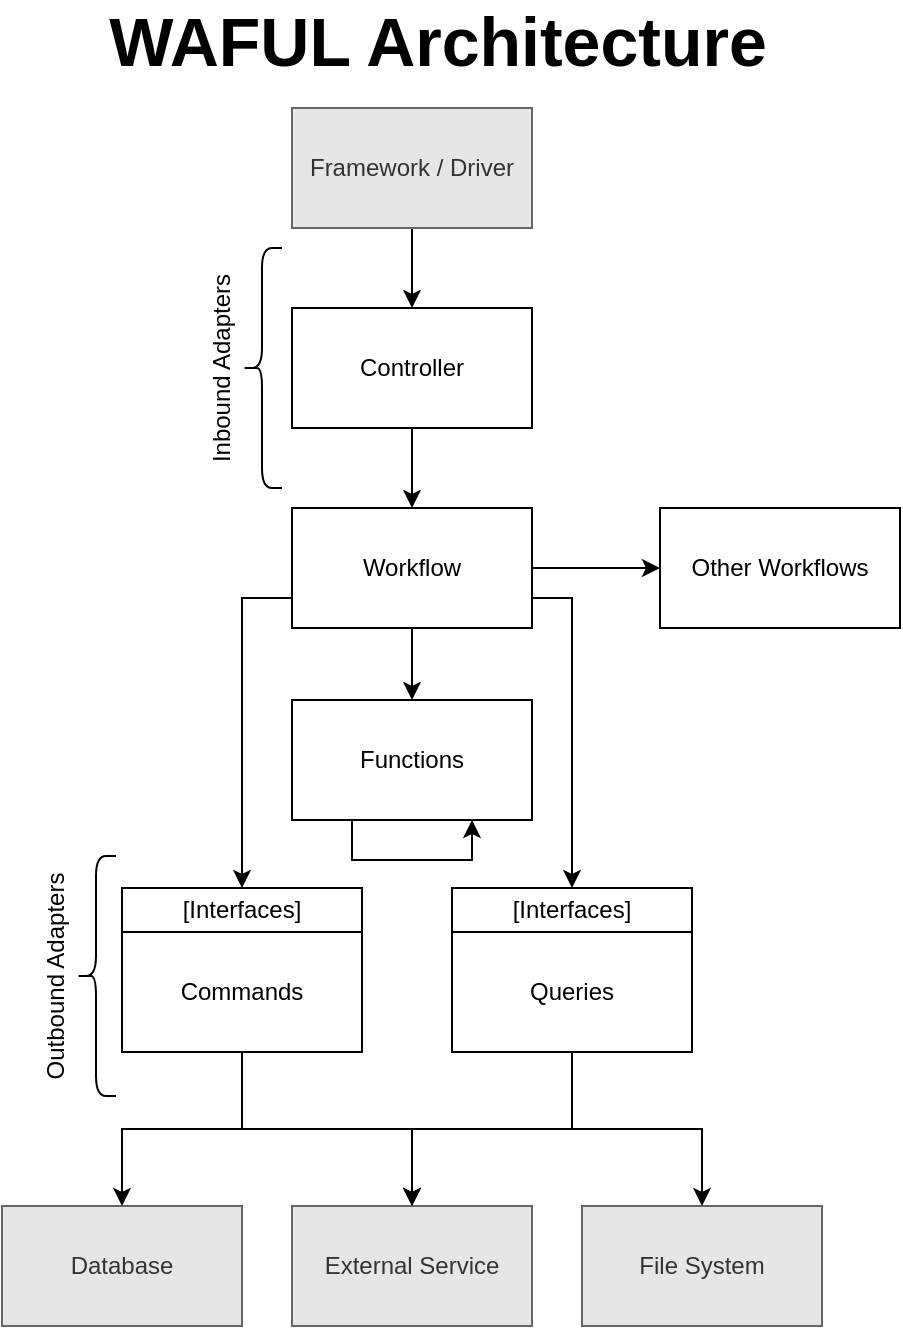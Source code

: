 <mxfile version="17.4.2" type="device" pages="2"><diagram id="h3jHkv-YlhY-C9ndDo8K" name="call-stack"><mxGraphModel dx="1102" dy="1025" grid="0" gridSize="10" guides="1" tooltips="1" connect="1" arrows="1" fold="1" page="0" pageScale="1" pageWidth="850" pageHeight="1100" math="0" shadow="0"><root><mxCell id="0"/><mxCell id="1" parent="0"/><mxCell id="x-IKMqIPISuCP4mmNe7v-17" style="edgeStyle=orthogonalEdgeStyle;rounded=0;orthogonalLoop=1;jettySize=auto;html=1;exitX=0.5;exitY=1;exitDx=0;exitDy=0;entryX=0.5;entryY=0;entryDx=0;entryDy=0;" parent="1" source="x-IKMqIPISuCP4mmNe7v-2" target="x-IKMqIPISuCP4mmNe7v-3" edge="1"><mxGeometry relative="1" as="geometry"/></mxCell><mxCell id="x-IKMqIPISuCP4mmNe7v-2" value="Controller" style="rounded=0;whiteSpace=wrap;html=1;" parent="1" vertex="1"><mxGeometry x="270" y="220" width="120" height="60" as="geometry"/></mxCell><mxCell id="x-IKMqIPISuCP4mmNe7v-11" style="edgeStyle=orthogonalEdgeStyle;rounded=0;orthogonalLoop=1;jettySize=auto;html=1;exitX=1;exitY=0.75;exitDx=0;exitDy=0;" parent="1" source="x-IKMqIPISuCP4mmNe7v-3" target="x-IKMqIPISuCP4mmNe7v-9" edge="1"><mxGeometry relative="1" as="geometry"/></mxCell><mxCell id="x-IKMqIPISuCP4mmNe7v-15" style="edgeStyle=orthogonalEdgeStyle;rounded=0;orthogonalLoop=1;jettySize=auto;html=1;exitX=0;exitY=0.75;exitDx=0;exitDy=0;entryX=0.5;entryY=0;entryDx=0;entryDy=0;" parent="1" source="x-IKMqIPISuCP4mmNe7v-3" target="x-IKMqIPISuCP4mmNe7v-7" edge="1"><mxGeometry relative="1" as="geometry"/></mxCell><mxCell id="x-IKMqIPISuCP4mmNe7v-16" style="edgeStyle=orthogonalEdgeStyle;rounded=0;orthogonalLoop=1;jettySize=auto;html=1;exitX=0.5;exitY=1;exitDx=0;exitDy=0;" parent="1" source="x-IKMqIPISuCP4mmNe7v-3" target="x-IKMqIPISuCP4mmNe7v-4" edge="1"><mxGeometry relative="1" as="geometry"/></mxCell><mxCell id="x-IKMqIPISuCP4mmNe7v-26" style="edgeStyle=orthogonalEdgeStyle;rounded=0;orthogonalLoop=1;jettySize=auto;html=1;exitX=1;exitY=0.5;exitDx=0;exitDy=0;entryX=0;entryY=0.5;entryDx=0;entryDy=0;" parent="1" source="x-IKMqIPISuCP4mmNe7v-3" target="x-IKMqIPISuCP4mmNe7v-25" edge="1"><mxGeometry relative="1" as="geometry"/></mxCell><mxCell id="x-IKMqIPISuCP4mmNe7v-3" value="Workflow" style="rounded=0;whiteSpace=wrap;html=1;" parent="1" vertex="1"><mxGeometry x="270" y="320" width="120" height="60" as="geometry"/></mxCell><mxCell id="x-IKMqIPISuCP4mmNe7v-4" value="Functions" style="rounded=0;whiteSpace=wrap;html=1;" parent="1" vertex="1"><mxGeometry x="270" y="416" width="120" height="60" as="geometry"/></mxCell><mxCell id="x-IKMqIPISuCP4mmNe7v-13" value="" style="group" parent="1" vertex="1" connectable="0"><mxGeometry x="185" y="510" width="120" height="82" as="geometry"/></mxCell><mxCell id="x-IKMqIPISuCP4mmNe7v-5" value="Commands" style="rounded=0;whiteSpace=wrap;html=1;" parent="x-IKMqIPISuCP4mmNe7v-13" vertex="1"><mxGeometry y="22" width="120" height="60" as="geometry"/></mxCell><mxCell id="x-IKMqIPISuCP4mmNe7v-7" value="[Interfaces]" style="rounded=0;whiteSpace=wrap;html=1;" parent="x-IKMqIPISuCP4mmNe7v-13" vertex="1"><mxGeometry width="120" height="22" as="geometry"/></mxCell><mxCell id="x-IKMqIPISuCP4mmNe7v-14" value="" style="group" parent="1" vertex="1" connectable="0"><mxGeometry x="350" y="510" width="120" height="82" as="geometry"/></mxCell><mxCell id="x-IKMqIPISuCP4mmNe7v-6" value="Queries" style="rounded=0;whiteSpace=wrap;html=1;" parent="x-IKMqIPISuCP4mmNe7v-14" vertex="1"><mxGeometry y="22" width="120" height="60" as="geometry"/></mxCell><mxCell id="x-IKMqIPISuCP4mmNe7v-9" value="[Interfaces]" style="rounded=0;whiteSpace=wrap;html=1;" parent="x-IKMqIPISuCP4mmNe7v-14" vertex="1"><mxGeometry width="120" height="22" as="geometry"/></mxCell><mxCell id="x-IKMqIPISuCP4mmNe7v-18" value="Database" style="rounded=0;whiteSpace=wrap;html=1;fillColor=#E6E6E6;fontColor=#333333;strokeColor=#666666;" parent="1" vertex="1"><mxGeometry x="125" y="669" width="120" height="60" as="geometry"/></mxCell><mxCell id="x-IKMqIPISuCP4mmNe7v-19" value="External Service" style="rounded=0;whiteSpace=wrap;html=1;fillColor=#E6E6E6;fontColor=#333333;strokeColor=#666666;" parent="1" vertex="1"><mxGeometry x="270" y="669" width="120" height="60" as="geometry"/></mxCell><mxCell id="x-IKMqIPISuCP4mmNe7v-20" value="File System" style="rounded=0;whiteSpace=wrap;html=1;fillColor=#E6E6E6;fontColor=#333333;strokeColor=#666666;" parent="1" vertex="1"><mxGeometry x="415" y="669" width="120" height="60" as="geometry"/></mxCell><mxCell id="x-IKMqIPISuCP4mmNe7v-21" style="edgeStyle=orthogonalEdgeStyle;rounded=0;orthogonalLoop=1;jettySize=auto;html=1;exitX=0.5;exitY=1;exitDx=0;exitDy=0;" parent="1" source="x-IKMqIPISuCP4mmNe7v-6" target="x-IKMqIPISuCP4mmNe7v-20" edge="1"><mxGeometry relative="1" as="geometry"/></mxCell><mxCell id="x-IKMqIPISuCP4mmNe7v-22" style="edgeStyle=orthogonalEdgeStyle;rounded=0;orthogonalLoop=1;jettySize=auto;html=1;exitX=0.5;exitY=1;exitDx=0;exitDy=0;entryX=0.5;entryY=0;entryDx=0;entryDy=0;" parent="1" source="x-IKMqIPISuCP4mmNe7v-6" target="x-IKMqIPISuCP4mmNe7v-19" edge="1"><mxGeometry relative="1" as="geometry"/></mxCell><mxCell id="x-IKMqIPISuCP4mmNe7v-23" style="edgeStyle=orthogonalEdgeStyle;rounded=0;orthogonalLoop=1;jettySize=auto;html=1;exitX=0.5;exitY=1;exitDx=0;exitDy=0;entryX=0.5;entryY=0;entryDx=0;entryDy=0;" parent="1" source="x-IKMqIPISuCP4mmNe7v-5" target="x-IKMqIPISuCP4mmNe7v-19" edge="1"><mxGeometry relative="1" as="geometry"/></mxCell><mxCell id="x-IKMqIPISuCP4mmNe7v-24" style="edgeStyle=orthogonalEdgeStyle;rounded=0;orthogonalLoop=1;jettySize=auto;html=1;exitX=0.5;exitY=1;exitDx=0;exitDy=0;entryX=0.5;entryY=0;entryDx=0;entryDy=0;" parent="1" source="x-IKMqIPISuCP4mmNe7v-5" target="x-IKMqIPISuCP4mmNe7v-18" edge="1"><mxGeometry relative="1" as="geometry"/></mxCell><mxCell id="x-IKMqIPISuCP4mmNe7v-25" value="Other Workflows" style="rounded=0;whiteSpace=wrap;html=1;" parent="1" vertex="1"><mxGeometry x="454" y="320" width="120" height="60" as="geometry"/></mxCell><mxCell id="x-IKMqIPISuCP4mmNe7v-28" style="edgeStyle=orthogonalEdgeStyle;rounded=0;orthogonalLoop=1;jettySize=auto;html=1;exitX=0.5;exitY=1;exitDx=0;exitDy=0;entryX=0.5;entryY=0;entryDx=0;entryDy=0;" parent="1" source="x-IKMqIPISuCP4mmNe7v-27" target="x-IKMqIPISuCP4mmNe7v-2" edge="1"><mxGeometry relative="1" as="geometry"/></mxCell><mxCell id="x-IKMqIPISuCP4mmNe7v-27" value="Framework / Driver" style="rounded=0;whiteSpace=wrap;html=1;fillColor=#E6E6E6;fontColor=#333333;strokeColor=#666666;" parent="1" vertex="1"><mxGeometry x="270" y="120" width="120" height="60" as="geometry"/></mxCell><mxCell id="HkrD_g5CaVW3CXHd5Rk2-3" value="Outbound Adapters" style="shape=curlyBracket;whiteSpace=wrap;html=1;rounded=1;fillColor=#E6E6E6;horizontal=0;labelPosition=center;verticalLabelPosition=middle;align=center;verticalAlign=middle;spacingBottom=40;" parent="1" vertex="1"><mxGeometry x="162" y="494" width="20" height="120" as="geometry"/></mxCell><mxCell id="HkrD_g5CaVW3CXHd5Rk2-4" value="Inbound Adapters" style="shape=curlyBracket;whiteSpace=wrap;html=1;rounded=1;fillColor=#E6E6E6;horizontal=0;labelPosition=center;verticalLabelPosition=middle;align=center;verticalAlign=middle;spacingBottom=40;" parent="1" vertex="1"><mxGeometry x="245" y="190" width="20" height="120" as="geometry"/></mxCell><mxCell id="njs-Tj2kMnEENb-II1Oz-1" value="WAFUL Architecture" style="text;html=1;strokeColor=none;fillColor=none;align=center;verticalAlign=middle;whiteSpace=wrap;rounded=0;fontSize=34;fontStyle=1" parent="1" vertex="1"><mxGeometry x="124" y="72" width="438" height="30" as="geometry"/></mxCell><mxCell id="aeXX-cbJCa9fjErJRIVv-2" style="edgeStyle=orthogonalEdgeStyle;rounded=0;orthogonalLoop=1;jettySize=auto;html=1;exitX=0.25;exitY=1;exitDx=0;exitDy=0;entryX=0.75;entryY=1;entryDx=0;entryDy=0;" edge="1" parent="1" source="x-IKMqIPISuCP4mmNe7v-4" target="x-IKMqIPISuCP4mmNe7v-4"><mxGeometry relative="1" as="geometry"/></mxCell></root></mxGraphModel></diagram><diagram id="llk_SOeWhuuIVNh2_ndB" name="conceptual-stack"><mxGraphModel dx="1502" dy="929" grid="0" gridSize="10" guides="1" tooltips="1" connect="1" arrows="1" fold="1" page="0" pageScale="1" pageWidth="850" pageHeight="1100" math="0" shadow="0"><root><mxCell id="0"/><mxCell id="1" parent="0"/><UserObject label="Functions" lucidchartObjectId="~JbbNTKh9zSp" id="CjgazaZe9g__10hVDb9f-1"><mxCell style="html=1;overflow=block;blockSpacing=1;whiteSpace=wrap;fontSize=160;fontColor=#3a414a;fontStyle=1;align=center;spacing=3.8;strokeOpacity=0;fillOpacity=0;rounded=1;absoluteArcSize=1;arcSize=9;fillColor=#ffffff;strokeWidth=0.8;" parent="1" vertex="1"><mxGeometry x="-168" y="227" width="775" height="200" as="geometry"/></mxCell></UserObject><UserObject label="Workflows" lucidchartObjectId="fKbb2h3SOAvp" id="CjgazaZe9g__10hVDb9f-2"><mxCell style="html=1;overflow=block;blockSpacing=1;whiteSpace=wrap;fontSize=50;fontColor=#3a414a;fontStyle=1;align=center;spacing=3.8;strokeOpacity=0;fillOpacity=0;rounded=1;absoluteArcSize=1;arcSize=9;fillColor=#ffffff;strokeWidth=0.8;" parent="1" vertex="1"><mxGeometry x="-81" y="211" width="317" height="128" as="geometry"/></mxCell></UserObject><UserObject label="Inbound Adapters" lucidchartObjectId="lKbbN2UpHKY5" id="CjgazaZe9g__10hVDb9f-3"><mxCell style="html=1;overflow=block;blockSpacing=1;whiteSpace=wrap;fontSize=16.7;fontColor=#3a414a;fontStyle=1;align=center;spacing=3.8;strokeOpacity=0;fillOpacity=0;rounded=1;absoluteArcSize=1;arcSize=9;fillColor=#ffffff;strokeWidth=0.8;" parent="1" vertex="1"><mxGeometry x="-12.5" y="223" width="180" height="45" as="geometry"/></mxCell></UserObject><UserObject label="Outbound Adapters" lucidchartObjectId="rKbbALqVaknH" id="CjgazaZe9g__10hVDb9f-4"><mxCell style="html=1;overflow=block;blockSpacing=1;whiteSpace=wrap;fontSize=16.7;fontColor=#3a414a;fontStyle=1;align=center;spacing=3.8;strokeOpacity=0;fillOpacity=0;rounded=1;absoluteArcSize=1;arcSize=9;fillColor=#ffffff;strokeWidth=0.8;" parent="1" vertex="1"><mxGeometry x="-12.5" y="375" width="180" height="45" as="geometry"/></mxCell></UserObject></root></mxGraphModel></diagram></mxfile>